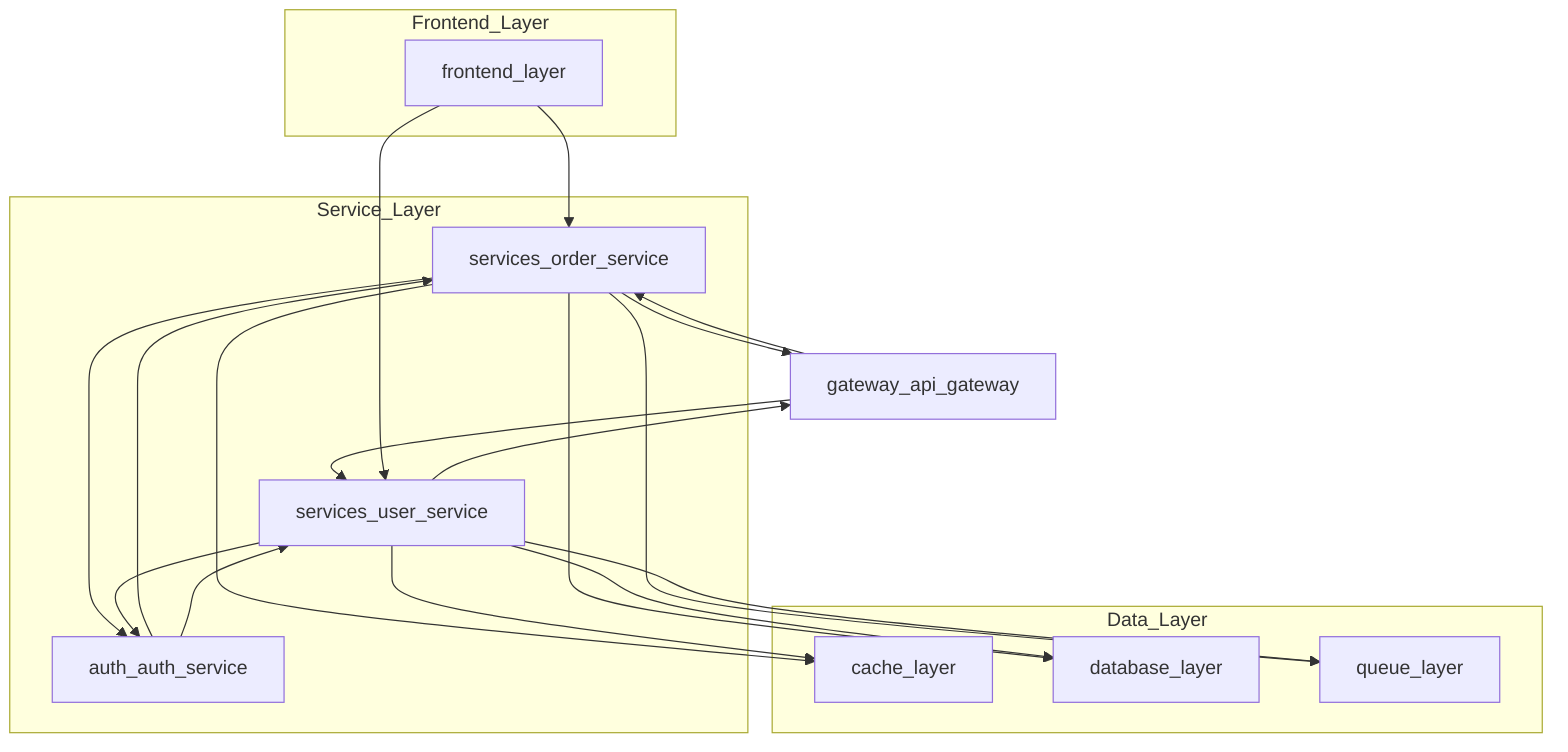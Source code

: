 flowchart TB
    subgraph Frontend_Layer
        frontend_layer["frontend_layer"]
    end
    subgraph Service_Layer
        auth_auth_service["auth_auth_service"]
        services_order_service["services_order_service"]
        services_user_service["services_user_service"]
    end
    subgraph Data_Layer
        cache_layer["cache_layer"]
        database_layer["database_layer"]
        queue_layer["queue_layer"]
    end
    auth_auth_service --> services_order_service
    auth_auth_service --> services_user_service
    services_order_service --> database_layer
    services_order_service --> cache_layer
    services_order_service --> queue_layer
    services_order_service --> gateway_api_gateway
    services_user_service --> database_layer
    services_user_service --> cache_layer
    services_user_service --> queue_layer
    services_user_service --> gateway_api_gateway
    gateway_api_gateway --> services_order_service
    gateway_api_gateway --> services_user_service
    frontend_layer --> services_order_service
    frontend_layer --> services_user_service
    services_order_service --> auth_auth_service
    services_user_service --> auth_auth_service
